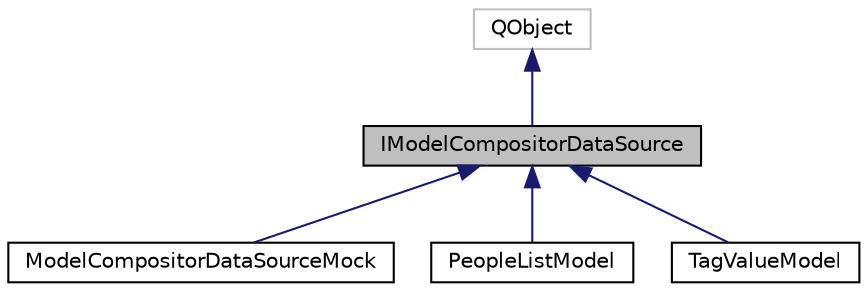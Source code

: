 digraph "IModelCompositorDataSource"
{
 // LATEX_PDF_SIZE
  edge [fontname="Helvetica",fontsize="10",labelfontname="Helvetica",labelfontsize="10"];
  node [fontname="Helvetica",fontsize="10",shape=record];
  Node1 [label="IModelCompositorDataSource",height=0.2,width=0.4,color="black", fillcolor="grey75", style="filled", fontcolor="black",tooltip=" "];
  Node2 -> Node1 [dir="back",color="midnightblue",fontsize="10",style="solid",fontname="Helvetica"];
  Node2 [label="QObject",height=0.2,width=0.4,color="grey75", fillcolor="white", style="filled",tooltip=" "];
  Node1 -> Node3 [dir="back",color="midnightblue",fontsize="10",style="solid",fontname="Helvetica"];
  Node3 [label="ModelCompositorDataSourceMock",height=0.2,width=0.4,color="black", fillcolor="white", style="filled",URL="$struct_model_compositor_data_source_mock.html",tooltip=" "];
  Node1 -> Node4 [dir="back",color="midnightblue",fontsize="10",style="solid",fontname="Helvetica"];
  Node4 [label="PeopleListModel",height=0.2,width=0.4,color="black", fillcolor="white", style="filled",URL="$class_people_list_model.html",tooltip=" "];
  Node1 -> Node5 [dir="back",color="midnightblue",fontsize="10",style="solid",fontname="Helvetica"];
  Node5 [label="TagValueModel",height=0.2,width=0.4,color="black", fillcolor="white", style="filled",URL="$class_tag_value_model.html",tooltip=" "];
}
